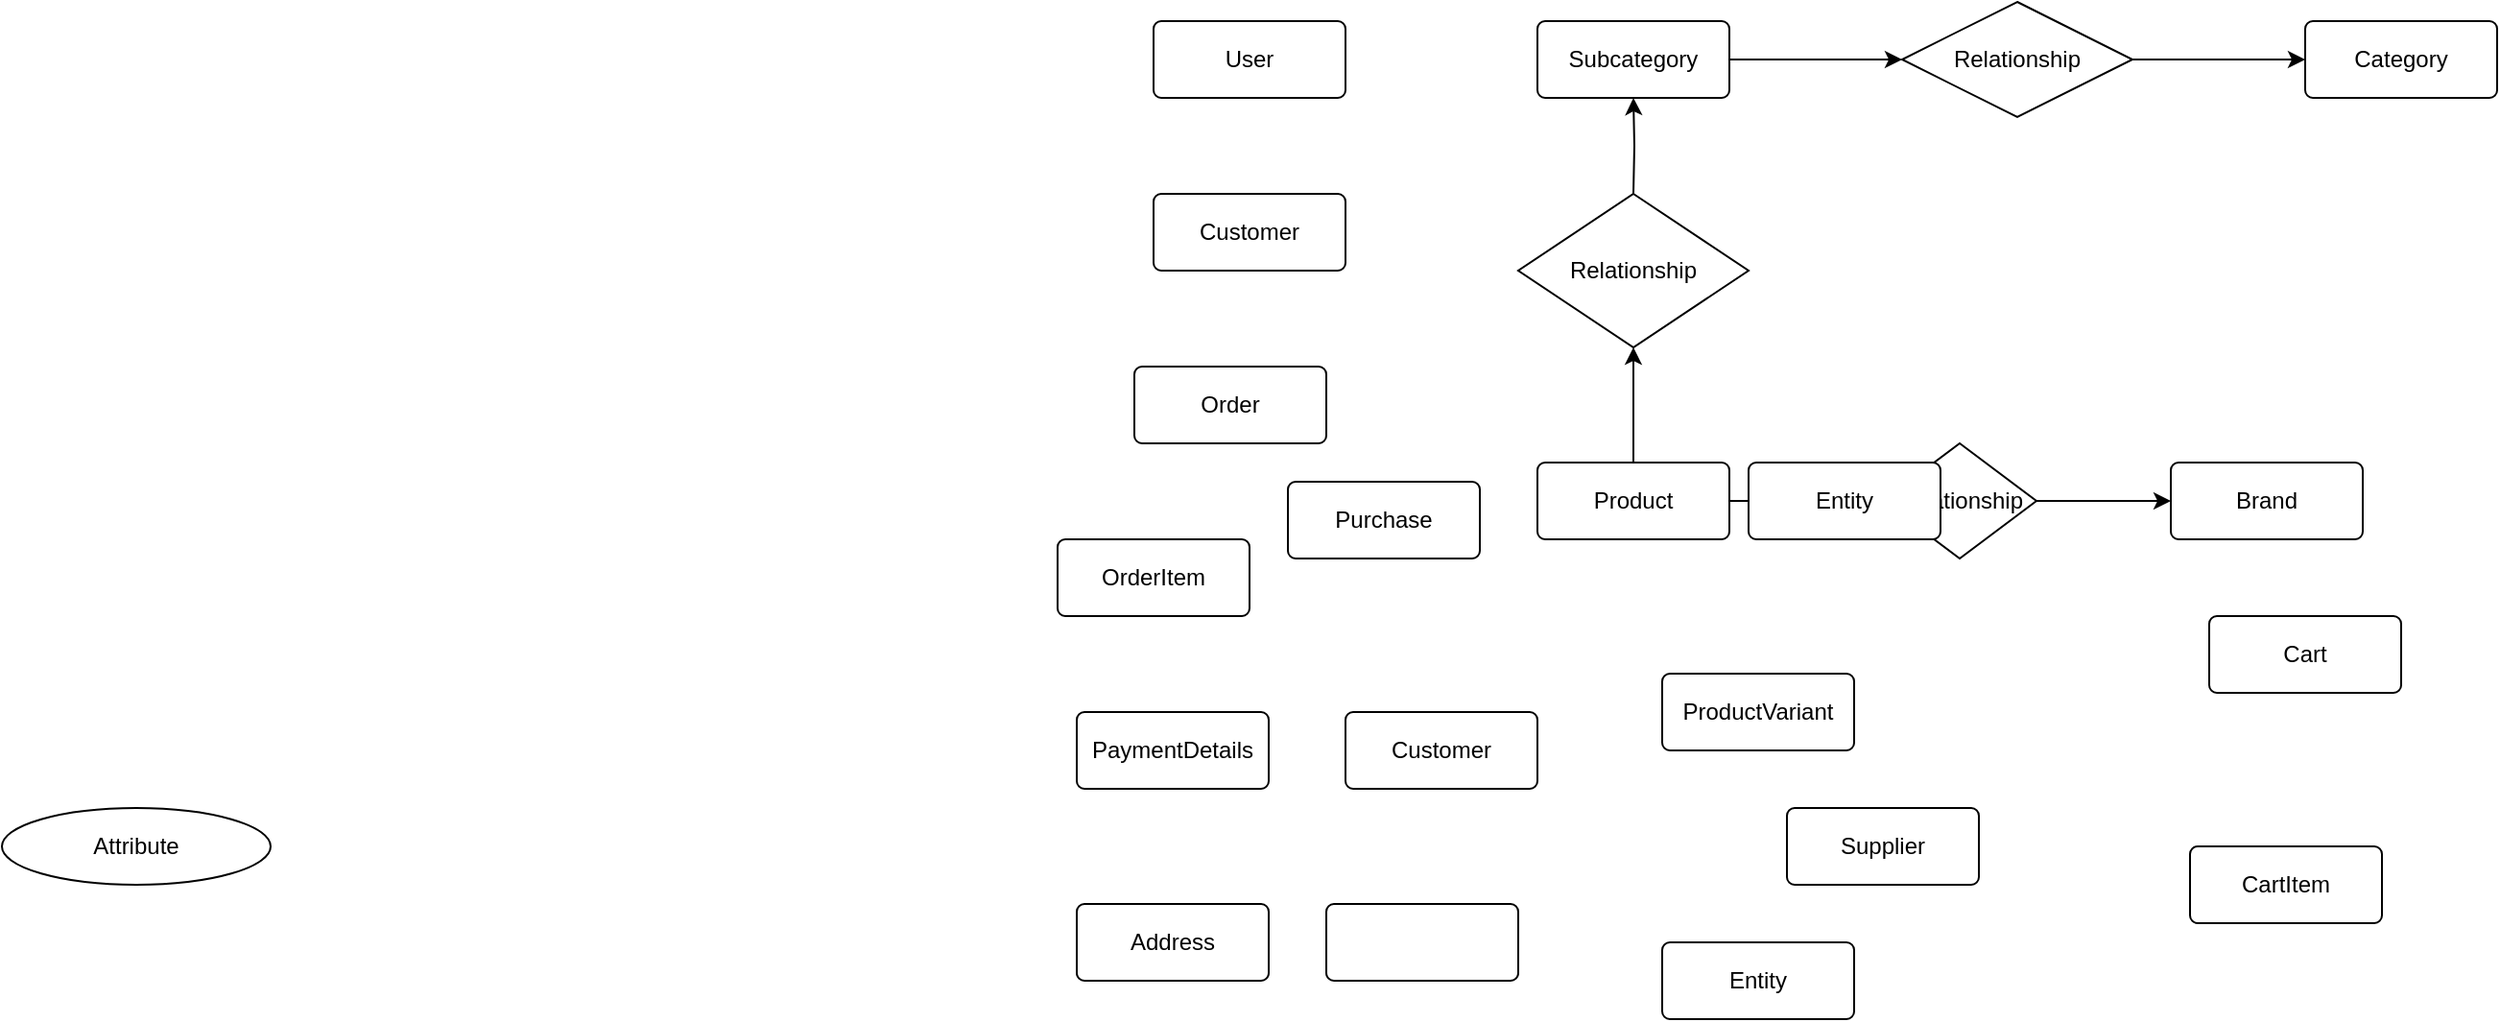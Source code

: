 <mxfile version="23.1.4" type="github">
  <diagram id="R2lEEEUBdFMjLlhIrx00" name="Page-1">
    <mxGraphModel dx="2056" dy="659" grid="1" gridSize="10" guides="1" tooltips="1" connect="1" arrows="1" fold="1" page="1" pageScale="1" pageWidth="850" pageHeight="1100" math="0" shadow="0" extFonts="Permanent Marker^https://fonts.googleapis.com/css?family=Permanent+Marker">
      <root>
        <mxCell id="0" />
        <mxCell id="1" parent="0" />
        <mxCell id="cjXUIRvavYD3EJp5dhYw-1" value="Order" style="rounded=1;arcSize=10;whiteSpace=wrap;html=1;align=center;" vertex="1" parent="1">
          <mxGeometry x="50" y="270" width="100" height="40" as="geometry" />
        </mxCell>
        <mxCell id="cjXUIRvavYD3EJp5dhYw-2" value="User&lt;br&gt;" style="rounded=1;arcSize=10;whiteSpace=wrap;html=1;align=center;" vertex="1" parent="1">
          <mxGeometry x="60" y="90" width="100" height="40" as="geometry" />
        </mxCell>
        <mxCell id="cjXUIRvavYD3EJp5dhYw-20" style="edgeStyle=orthogonalEdgeStyle;rounded=0;orthogonalLoop=1;jettySize=auto;html=1;exitX=0.5;exitY=0;exitDx=0;exitDy=0;entryX=0.5;entryY=1;entryDx=0;entryDy=0;" edge="1" parent="1" source="cjXUIRvavYD3EJp5dhYw-3" target="cjXUIRvavYD3EJp5dhYw-16">
          <mxGeometry relative="1" as="geometry" />
        </mxCell>
        <mxCell id="cjXUIRvavYD3EJp5dhYw-26" style="edgeStyle=orthogonalEdgeStyle;rounded=0;orthogonalLoop=1;jettySize=auto;html=1;exitX=1;exitY=0.5;exitDx=0;exitDy=0;" edge="1" parent="1" source="cjXUIRvavYD3EJp5dhYw-3" target="cjXUIRvavYD3EJp5dhYw-23">
          <mxGeometry relative="1" as="geometry" />
        </mxCell>
        <mxCell id="cjXUIRvavYD3EJp5dhYw-3" value="Product" style="rounded=1;arcSize=10;whiteSpace=wrap;html=1;align=center;" vertex="1" parent="1">
          <mxGeometry x="260" y="320" width="100" height="40" as="geometry" />
        </mxCell>
        <mxCell id="cjXUIRvavYD3EJp5dhYw-4" value="Category" style="rounded=1;arcSize=10;whiteSpace=wrap;html=1;align=center;" vertex="1" parent="1">
          <mxGeometry x="660" y="90" width="100" height="40" as="geometry" />
        </mxCell>
        <mxCell id="cjXUIRvavYD3EJp5dhYw-5" value="CartItem" style="rounded=1;arcSize=10;whiteSpace=wrap;html=1;align=center;" vertex="1" parent="1">
          <mxGeometry x="600" y="520" width="100" height="40" as="geometry" />
        </mxCell>
        <mxCell id="cjXUIRvavYD3EJp5dhYw-6" value="ProductVariant" style="rounded=1;arcSize=10;whiteSpace=wrap;html=1;align=center;" vertex="1" parent="1">
          <mxGeometry x="325" y="430" width="100" height="40" as="geometry" />
        </mxCell>
        <mxCell id="cjXUIRvavYD3EJp5dhYw-7" value="Cart" style="rounded=1;arcSize=10;whiteSpace=wrap;html=1;align=center;" vertex="1" parent="1">
          <mxGeometry x="610" y="400" width="100" height="40" as="geometry" />
        </mxCell>
        <mxCell id="cjXUIRvavYD3EJp5dhYw-8" value="Brand" style="rounded=1;arcSize=10;whiteSpace=wrap;html=1;align=center;" vertex="1" parent="1">
          <mxGeometry x="590" y="320" width="100" height="40" as="geometry" />
        </mxCell>
        <mxCell id="cjXUIRvavYD3EJp5dhYw-21" style="edgeStyle=orthogonalEdgeStyle;rounded=0;orthogonalLoop=1;jettySize=auto;html=1;exitX=1;exitY=0.5;exitDx=0;exitDy=0;entryX=0;entryY=0.5;entryDx=0;entryDy=0;" edge="1" parent="1" source="cjXUIRvavYD3EJp5dhYw-9" target="cjXUIRvavYD3EJp5dhYw-10">
          <mxGeometry relative="1" as="geometry" />
        </mxCell>
        <mxCell id="cjXUIRvavYD3EJp5dhYw-9" value="Subcategory" style="rounded=1;arcSize=10;whiteSpace=wrap;html=1;align=center;" vertex="1" parent="1">
          <mxGeometry x="260" y="90" width="100" height="40" as="geometry" />
        </mxCell>
        <mxCell id="cjXUIRvavYD3EJp5dhYw-11" style="edgeStyle=orthogonalEdgeStyle;rounded=0;orthogonalLoop=1;jettySize=auto;html=1;exitX=1;exitY=0.5;exitDx=0;exitDy=0;" edge="1" parent="1" source="cjXUIRvavYD3EJp5dhYw-10" target="cjXUIRvavYD3EJp5dhYw-4">
          <mxGeometry relative="1" as="geometry" />
        </mxCell>
        <mxCell id="cjXUIRvavYD3EJp5dhYw-10" value="Relationship" style="shape=rhombus;perimeter=rhombusPerimeter;whiteSpace=wrap;html=1;align=center;" vertex="1" parent="1">
          <mxGeometry x="450" y="80" width="120" height="60" as="geometry" />
        </mxCell>
        <mxCell id="cjXUIRvavYD3EJp5dhYw-15" value="" style="edgeStyle=orthogonalEdgeStyle;rounded=0;orthogonalLoop=1;jettySize=auto;html=1;" edge="1" parent="1" target="cjXUIRvavYD3EJp5dhYw-9">
          <mxGeometry relative="1" as="geometry">
            <mxPoint x="310" y="180" as="sourcePoint" />
          </mxGeometry>
        </mxCell>
        <mxCell id="cjXUIRvavYD3EJp5dhYw-16" value="Relationship" style="shape=rhombus;perimeter=rhombusPerimeter;whiteSpace=wrap;html=1;align=center;" vertex="1" parent="1">
          <mxGeometry x="250" y="180" width="120" height="80" as="geometry" />
        </mxCell>
        <mxCell id="cjXUIRvavYD3EJp5dhYw-25" style="edgeStyle=orthogonalEdgeStyle;rounded=0;orthogonalLoop=1;jettySize=auto;html=1;exitX=1;exitY=0.5;exitDx=0;exitDy=0;entryX=0;entryY=0.5;entryDx=0;entryDy=0;" edge="1" parent="1" source="cjXUIRvavYD3EJp5dhYw-23" target="cjXUIRvavYD3EJp5dhYw-8">
          <mxGeometry relative="1" as="geometry" />
        </mxCell>
        <mxCell id="cjXUIRvavYD3EJp5dhYw-23" value="Relationship" style="shape=rhombus;perimeter=rhombusPerimeter;whiteSpace=wrap;html=1;align=center;rotation=0;" vertex="1" parent="1">
          <mxGeometry x="440" y="310" width="80" height="60" as="geometry" />
        </mxCell>
        <mxCell id="cjXUIRvavYD3EJp5dhYw-27" value="Customer" style="rounded=1;arcSize=10;whiteSpace=wrap;html=1;align=center;" vertex="1" parent="1">
          <mxGeometry x="60" y="180" width="100" height="40" as="geometry" />
        </mxCell>
        <mxCell id="cjXUIRvavYD3EJp5dhYw-28" value="OrderItem" style="rounded=1;arcSize=10;whiteSpace=wrap;html=1;align=center;" vertex="1" parent="1">
          <mxGeometry x="10" y="360" width="100" height="40" as="geometry" />
        </mxCell>
        <mxCell id="cjXUIRvavYD3EJp5dhYw-29" value="Purchase" style="rounded=1;arcSize=10;whiteSpace=wrap;html=1;align=center;" vertex="1" parent="1">
          <mxGeometry x="130" y="330" width="100" height="40" as="geometry" />
        </mxCell>
        <mxCell id="cjXUIRvavYD3EJp5dhYw-30" value="PaymentDetails" style="rounded=1;arcSize=10;whiteSpace=wrap;html=1;align=center;" vertex="1" parent="1">
          <mxGeometry x="20" y="450" width="100" height="40" as="geometry" />
        </mxCell>
        <mxCell id="cjXUIRvavYD3EJp5dhYw-31" value="Customer" style="rounded=1;arcSize=10;whiteSpace=wrap;html=1;align=center;" vertex="1" parent="1">
          <mxGeometry x="160" y="450" width="100" height="40" as="geometry" />
        </mxCell>
        <mxCell id="cjXUIRvavYD3EJp5dhYw-32" value="Address" style="rounded=1;arcSize=10;whiteSpace=wrap;html=1;align=center;" vertex="1" parent="1">
          <mxGeometry x="20" y="550" width="100" height="40" as="geometry" />
        </mxCell>
        <mxCell id="cjXUIRvavYD3EJp5dhYw-33" value="" style="rounded=1;arcSize=10;whiteSpace=wrap;html=1;align=center;" vertex="1" parent="1">
          <mxGeometry x="150" y="550" width="100" height="40" as="geometry" />
        </mxCell>
        <mxCell id="cjXUIRvavYD3EJp5dhYw-34" value="Entity" style="rounded=1;arcSize=10;whiteSpace=wrap;html=1;align=center;" vertex="1" parent="1">
          <mxGeometry x="370" y="320" width="100" height="40" as="geometry" />
        </mxCell>
        <mxCell id="cjXUIRvavYD3EJp5dhYw-35" value="Attribute" style="ellipse;whiteSpace=wrap;html=1;align=center;" vertex="1" parent="1">
          <mxGeometry x="-540" y="500" width="140" height="40" as="geometry" />
        </mxCell>
        <mxCell id="cjXUIRvavYD3EJp5dhYw-36" value="Entity" style="rounded=1;arcSize=10;whiteSpace=wrap;html=1;align=center;" vertex="1" parent="1">
          <mxGeometry x="325" y="570" width="100" height="40" as="geometry" />
        </mxCell>
        <mxCell id="cjXUIRvavYD3EJp5dhYw-37" value="Supplier" style="rounded=1;arcSize=10;whiteSpace=wrap;html=1;align=center;" vertex="1" parent="1">
          <mxGeometry x="390" y="500" width="100" height="40" as="geometry" />
        </mxCell>
      </root>
    </mxGraphModel>
  </diagram>
</mxfile>
